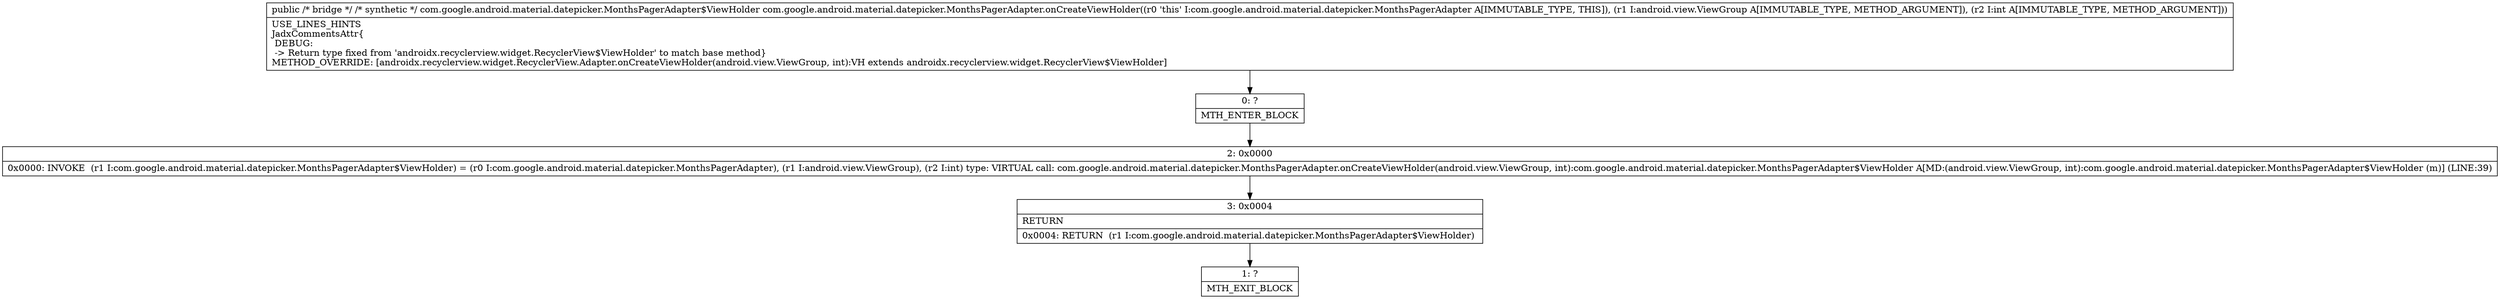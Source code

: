 digraph "CFG forcom.google.android.material.datepicker.MonthsPagerAdapter.onCreateViewHolder(Landroid\/view\/ViewGroup;I)Landroidx\/recyclerview\/widget\/RecyclerView$ViewHolder;" {
Node_0 [shape=record,label="{0\:\ ?|MTH_ENTER_BLOCK\l}"];
Node_2 [shape=record,label="{2\:\ 0x0000|0x0000: INVOKE  (r1 I:com.google.android.material.datepicker.MonthsPagerAdapter$ViewHolder) = (r0 I:com.google.android.material.datepicker.MonthsPagerAdapter), (r1 I:android.view.ViewGroup), (r2 I:int) type: VIRTUAL call: com.google.android.material.datepicker.MonthsPagerAdapter.onCreateViewHolder(android.view.ViewGroup, int):com.google.android.material.datepicker.MonthsPagerAdapter$ViewHolder A[MD:(android.view.ViewGroup, int):com.google.android.material.datepicker.MonthsPagerAdapter$ViewHolder (m)] (LINE:39)\l}"];
Node_3 [shape=record,label="{3\:\ 0x0004|RETURN\l|0x0004: RETURN  (r1 I:com.google.android.material.datepicker.MonthsPagerAdapter$ViewHolder) \l}"];
Node_1 [shape=record,label="{1\:\ ?|MTH_EXIT_BLOCK\l}"];
MethodNode[shape=record,label="{public \/* bridge *\/ \/* synthetic *\/ com.google.android.material.datepicker.MonthsPagerAdapter$ViewHolder com.google.android.material.datepicker.MonthsPagerAdapter.onCreateViewHolder((r0 'this' I:com.google.android.material.datepicker.MonthsPagerAdapter A[IMMUTABLE_TYPE, THIS]), (r1 I:android.view.ViewGroup A[IMMUTABLE_TYPE, METHOD_ARGUMENT]), (r2 I:int A[IMMUTABLE_TYPE, METHOD_ARGUMENT]))  | USE_LINES_HINTS\lJadxCommentsAttr\{\l DEBUG: \l \-\> Return type fixed from 'androidx.recyclerview.widget.RecyclerView$ViewHolder' to match base method\}\lMETHOD_OVERRIDE: [androidx.recyclerview.widget.RecyclerView.Adapter.onCreateViewHolder(android.view.ViewGroup, int):VH extends androidx.recyclerview.widget.RecyclerView$ViewHolder]\l}"];
MethodNode -> Node_0;Node_0 -> Node_2;
Node_2 -> Node_3;
Node_3 -> Node_1;
}


